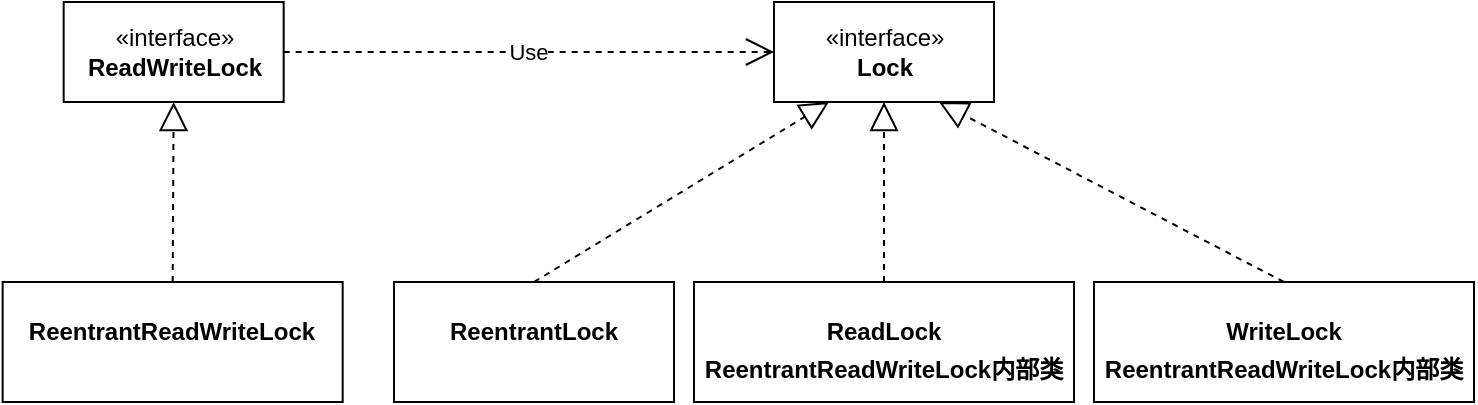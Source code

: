 <mxfile version="10.7.5" type="device"><diagram id="Xvpvgr2M7LAB1exMxl1t" name="Page-1"><mxGraphModel dx="1581" dy="495" grid="1" gridSize="10" guides="1" tooltips="1" connect="1" arrows="1" fold="1" page="1" pageScale="1" pageWidth="827" pageHeight="1169" math="0" shadow="0"><root><mxCell id="0"/><mxCell id="1" parent="0"/><mxCell id="yaBrtt87MwbziMXk0yAF-1" value="«interface»&lt;br&gt;&lt;b&gt;Lock&lt;/b&gt;&lt;br&gt;" style="html=1;" vertex="1" parent="1"><mxGeometry x="300" y="10" width="110" height="50" as="geometry"/></mxCell><mxCell id="yaBrtt87MwbziMXk0yAF-2" value="&lt;p style=&quot;margin: 0px ; margin-top: 4px ; text-align: center&quot;&gt;&lt;br&gt;&lt;b&gt;ReentrantLock&lt;/b&gt;&lt;/p&gt;" style="verticalAlign=top;align=left;overflow=fill;fontSize=12;fontFamily=Helvetica;html=1;" vertex="1" parent="1"><mxGeometry x="110" y="150" width="140" height="60" as="geometry"/></mxCell><mxCell id="yaBrtt87MwbziMXk0yAF-3" value="&lt;p style=&quot;margin: 0px ; margin-top: 4px ; text-align: center&quot;&gt;&lt;br&gt;&lt;b&gt;ReadLock&lt;/b&gt;&lt;/p&gt;&lt;p style=&quot;margin: 0px ; margin-top: 4px ; text-align: center&quot;&gt;&lt;b&gt;ReentrantReadWriteLock内部类&lt;/b&gt;&lt;/p&gt;" style="verticalAlign=top;align=left;overflow=fill;fontSize=12;fontFamily=Helvetica;html=1;" vertex="1" parent="1"><mxGeometry x="260" y="150" width="190" height="60" as="geometry"/></mxCell><mxCell id="yaBrtt87MwbziMXk0yAF-4" value="&lt;p style=&quot;margin: 0px ; margin-top: 4px ; text-align: center&quot;&gt;&lt;br&gt;&lt;b&gt;WriteLock&lt;/b&gt;&lt;/p&gt;&lt;p style=&quot;margin: 0px ; margin-top: 4px ; text-align: center&quot;&gt;&lt;b&gt;ReentrantReadWriteLock内部类&lt;/b&gt;&lt;/p&gt;" style="verticalAlign=top;align=left;overflow=fill;fontSize=12;fontFamily=Helvetica;html=1;" vertex="1" parent="1"><mxGeometry x="460" y="150" width="190" height="60" as="geometry"/></mxCell><mxCell id="yaBrtt87MwbziMXk0yAF-5" value="" style="endArrow=block;dashed=1;endFill=0;endSize=12;html=1;entryX=0.5;entryY=1;entryDx=0;entryDy=0;exitX=0.5;exitY=0;exitDx=0;exitDy=0;" edge="1" parent="1" source="yaBrtt87MwbziMXk0yAF-3" target="yaBrtt87MwbziMXk0yAF-1"><mxGeometry width="160" relative="1" as="geometry"><mxPoint x="80" y="320" as="sourcePoint"/><mxPoint x="240" y="320" as="targetPoint"/></mxGeometry></mxCell><mxCell id="yaBrtt87MwbziMXk0yAF-6" value="" style="endArrow=block;dashed=1;endFill=0;endSize=12;html=1;entryX=0.75;entryY=1;entryDx=0;entryDy=0;exitX=0.5;exitY=0;exitDx=0;exitDy=0;" edge="1" parent="1" source="yaBrtt87MwbziMXk0yAF-4" target="yaBrtt87MwbziMXk0yAF-1"><mxGeometry width="160" relative="1" as="geometry"><mxPoint x="90" y="330" as="sourcePoint"/><mxPoint x="250" y="330" as="targetPoint"/></mxGeometry></mxCell><mxCell id="yaBrtt87MwbziMXk0yAF-7" value="" style="endArrow=block;dashed=1;endFill=0;endSize=12;html=1;entryX=0.25;entryY=1;entryDx=0;entryDy=0;exitX=0.5;exitY=0;exitDx=0;exitDy=0;" edge="1" parent="1" source="yaBrtt87MwbziMXk0yAF-2" target="yaBrtt87MwbziMXk0yAF-1"><mxGeometry width="160" relative="1" as="geometry"><mxPoint x="100" y="340" as="sourcePoint"/><mxPoint x="260" y="340" as="targetPoint"/></mxGeometry></mxCell><mxCell id="yaBrtt87MwbziMXk0yAF-8" value="«interface»&lt;br&gt;&lt;b&gt;ReadWriteLock&lt;/b&gt;&lt;br&gt;" style="html=1;" vertex="1" parent="1"><mxGeometry x="-55.167" y="10" width="110" height="50" as="geometry"/></mxCell><mxCell id="yaBrtt87MwbziMXk0yAF-9" value="&lt;p style=&quot;margin: 0px ; margin-top: 4px ; text-align: center&quot;&gt;&lt;br&gt;&lt;b&gt;ReentrantReadWriteLock&lt;/b&gt;&lt;/p&gt;" style="verticalAlign=top;align=left;overflow=fill;fontSize=12;fontFamily=Helvetica;html=1;" vertex="1" parent="1"><mxGeometry x="-85.667" y="150" width="170" height="60" as="geometry"/></mxCell><mxCell id="yaBrtt87MwbziMXk0yAF-10" value="" style="endArrow=block;dashed=1;endFill=0;endSize=12;html=1;entryX=0.5;entryY=1;entryDx=0;entryDy=0;exitX=0.5;exitY=0;exitDx=0;exitDy=0;" edge="1" parent="1" source="yaBrtt87MwbziMXk0yAF-9" target="yaBrtt87MwbziMXk0yAF-8"><mxGeometry width="160" relative="1" as="geometry"><mxPoint x="-115.667" y="-45" as="sourcePoint"/><mxPoint x="22.333" y="-95" as="targetPoint"/></mxGeometry></mxCell><mxCell id="yaBrtt87MwbziMXk0yAF-11" value="Use" style="endArrow=open;endSize=12;dashed=1;html=1;exitX=1;exitY=0.5;exitDx=0;exitDy=0;entryX=0;entryY=0.5;entryDx=0;entryDy=0;" edge="1" parent="1" source="yaBrtt87MwbziMXk0yAF-8" target="yaBrtt87MwbziMXk0yAF-1"><mxGeometry width="160" relative="1" as="geometry"><mxPoint x="110" y="30" as="sourcePoint"/><mxPoint x="270" y="30" as="targetPoint"/></mxGeometry></mxCell></root></mxGraphModel></diagram></mxfile>